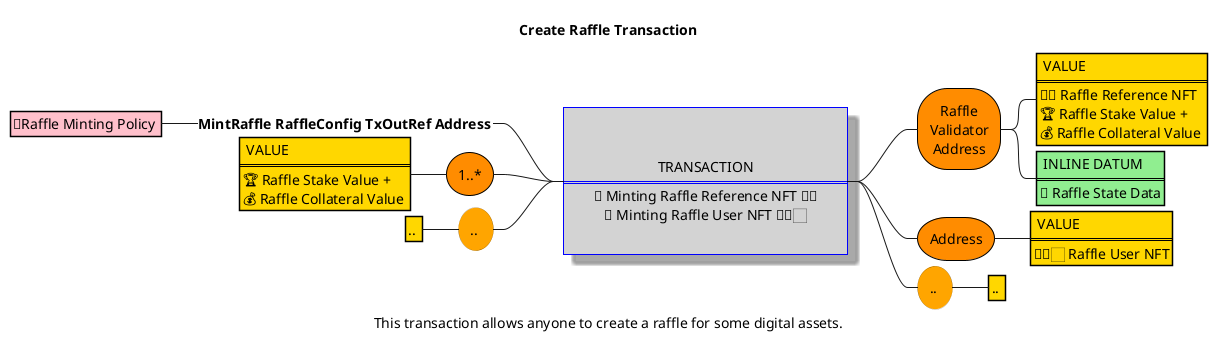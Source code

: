 @startmindmap Mindmap-CreateRaffle


<style>
mindmapDiagram {
    node   {
        LineColor black
        Padding 12
        Margin 3
        HorizontalAlignment center
        .mandatory {
            BackgroundColor darkorange
            RoundCorner 60
            MaximumWidth 100
            LineThickness 1
        }
        .opt {
            BackgroundColor orange
            RoundCorner 60
            LineThickness 0
        }
        .datum {
            HorizontalAlignment left
            RoundCorner 0
            BackgroundColor lightgreen
            Padding 3
        }
        .ref {
            HorizontalAlignment left
            RoundCorner 60
            MaximumWidth 100
            LineThickness 1
        }
        .value {
            HorizontalAlignment left
            RoundCorner 0
            BackgroundColor gold
            Padding 3
        }
        .minting {
            HorizontalAlignment left
            RoundCorner 0
            BackgroundColor pink
            Padding 3
        }
    }

    rootNode {
        Padding 30
        Margin 20
        LineColor blue
        BackgroundColor lightgrey
        LineThickness 1.0
        RoundCorner 0
        Shadowing 10.0
    }
}
</style>


title Create Raffle Transaction
caption  This transaction allows anyone to create a raffle for some digital assets.

' 🔥
' 🎫
' 🎟️
'🏆
'🔗
' 

*:
TRANSACTION
====
🔨 Minting Raffle Reference NFT 🎫🔗
🔨 Minting Raffle User NFT 🎫👦🏻;


left side
**_  **MintRaffle RaffleConfig TxOutRef Address**
*** 📜Raffle Minting Policy <<minting>>


** 1..* <<mandatory>>
***: VALUE
====
🏆 Raffle Stake Value +
💰 Raffle Collateral Value ; <<value>>
** .. <<opt>>
*** .. <<value>>

right side

** Raffle Validator \nAddress <<mandatory>>
***: VALUE
====
🎫🔗 Raffle Reference NFT
🏆 Raffle Stake Value +
💰 Raffle Collateral Value ; <<value>>
***: INLINE DATUM
====
📝 Raffle State Data; <<datum>>

** Address <<mandatory>>
***: VALUE
====
🎫👦🏻 Raffle User NFT; <<value>>

** .. <<opt>>
*** .. <<value>>

' legend
'  burning 🔥
'  minting 🔨
'  datum  📝
'  ticket user NFT 🎫👦🏻
'  ticket reference NFT 🎫🔗
'  raffle user NFT 🎟️👦🏻
'  raffle reference NFT 🎟️🔗
'🏆💰🧾📜📃
' end legend


' ** Address with\n Raffle Validator\nRef. Script 
' ***: REF. SCRIPT
' ====
' 🧾  Raffle Validator ; <<ref>>


@endmindmap
